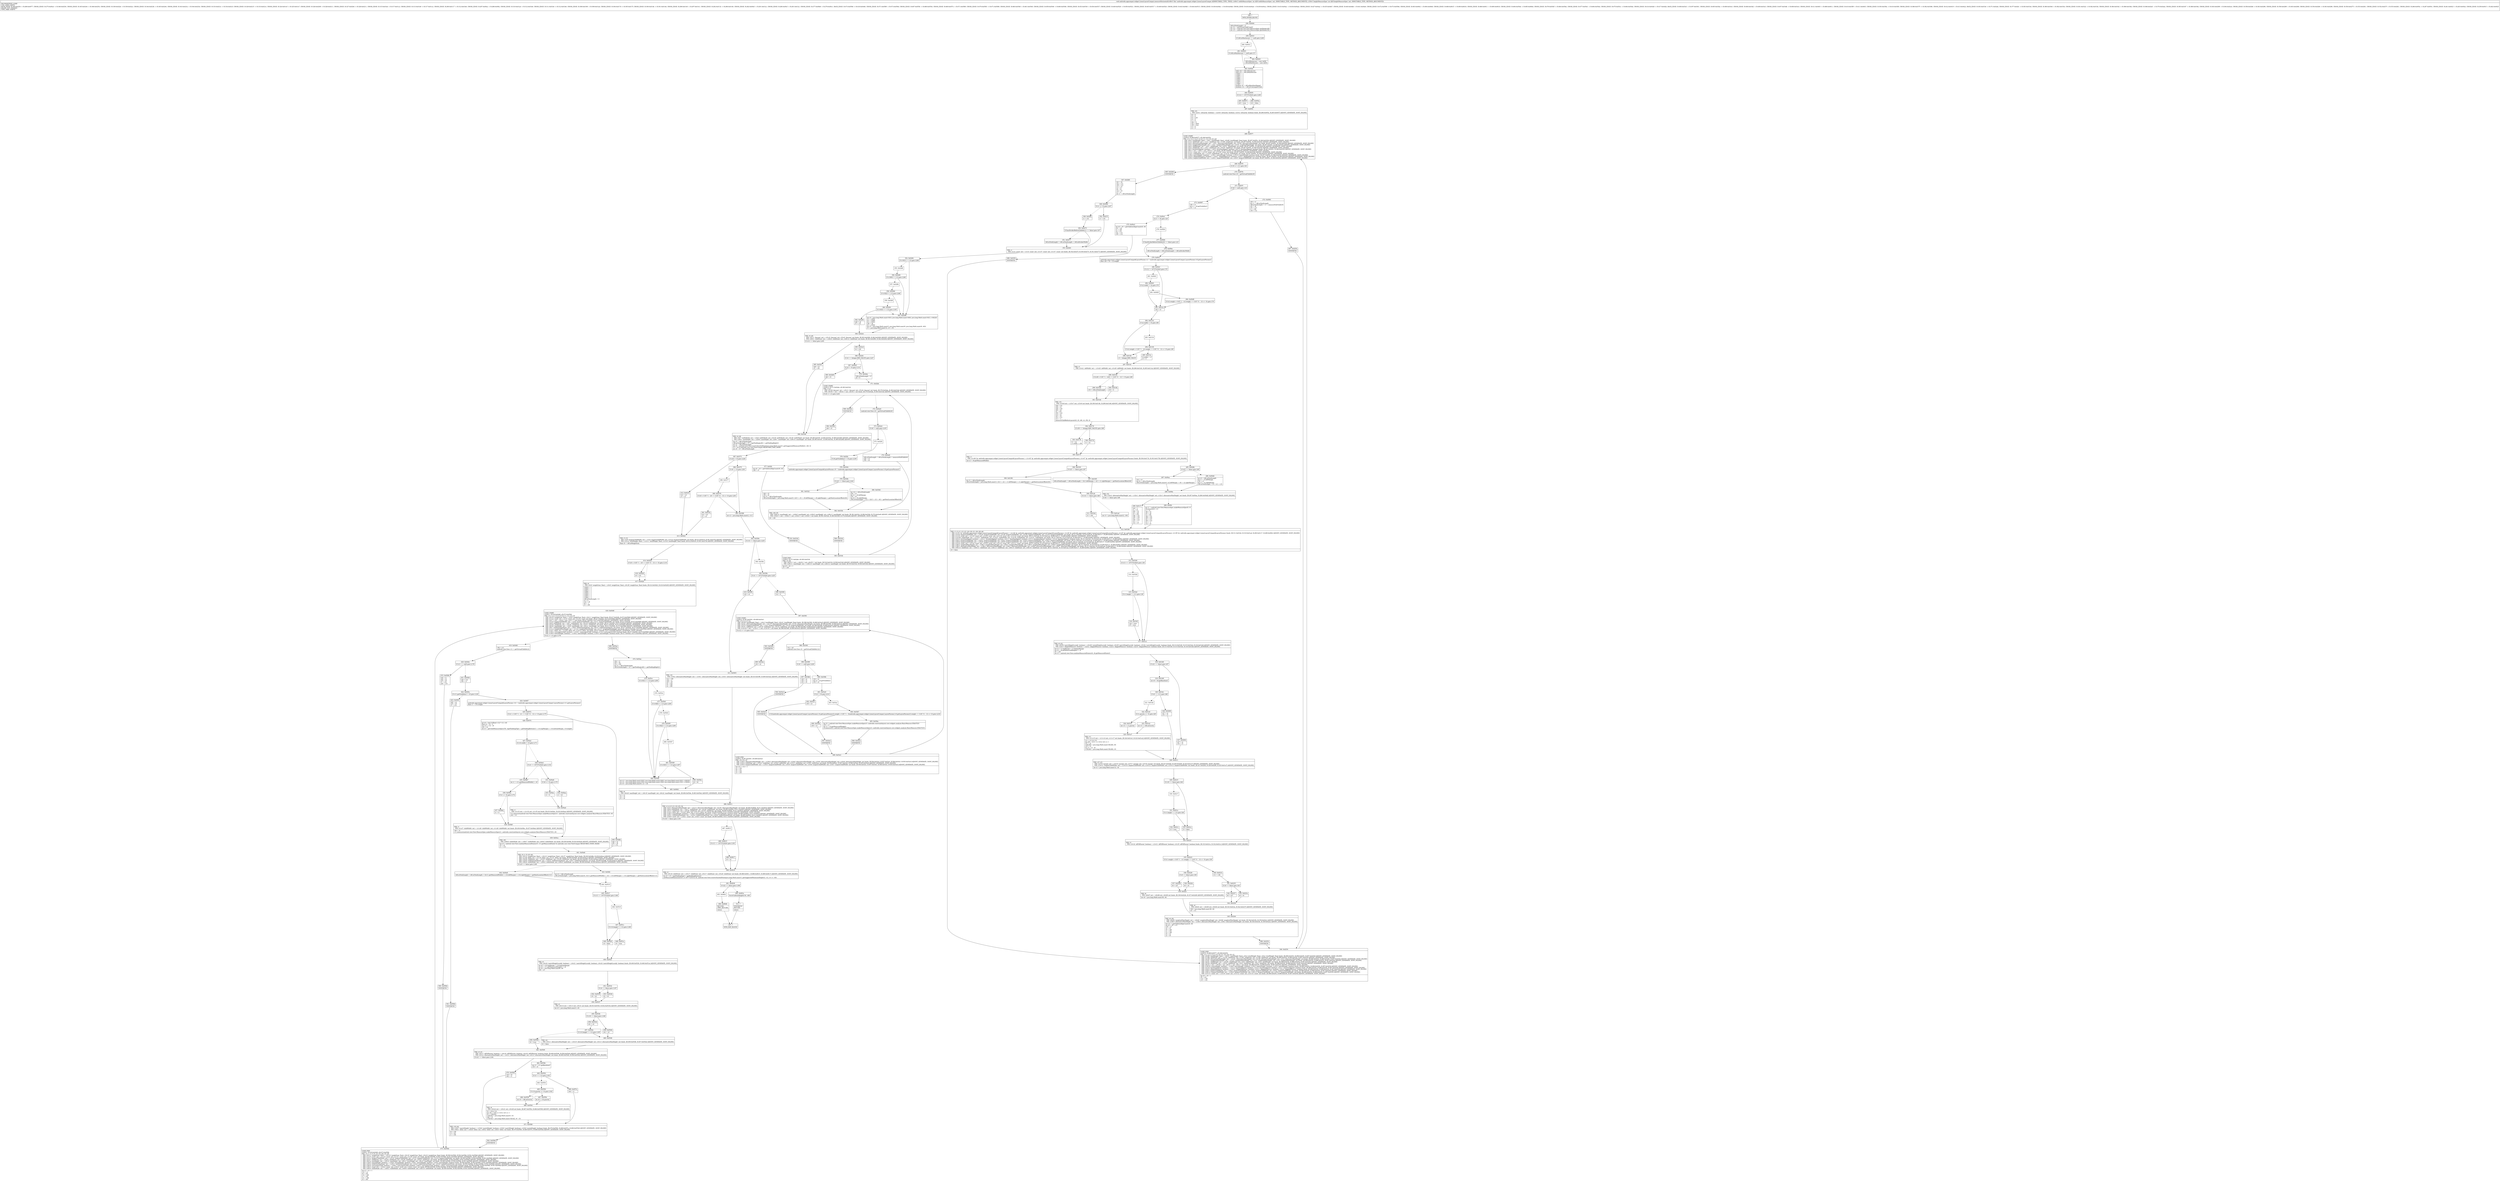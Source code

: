 digraph "CFG forandroidx.appcompat.widget.LinearLayoutCompat.measureHorizontal(II)V" {
Node_256 [shape=record,label="{256\:\ ?|MTH_ENTER_BLOCK\l}"];
Node_258 [shape=record,label="{258\:\ 0x0000|r48.mTotalLength = 0\lint r11 = getVirtualChildCount()\lint r12 = android.view.View.MeasureSpec.getMode(r49)\lint r13 = android.view.View.MeasureSpec.getMode(r50)\l}"];
Node_259 [shape=record,label="{259\:\ 0x001f|if (r48.mMaxAscent == null) goto L249\l}"];
Node_260 [shape=record,label="{260\:\ 0x0021}"];
Node_261 [shape=record,label="{261\:\ 0x0023|if (r48.mMaxDescent != null) goto L5\l}"];
Node_263 [shape=record,label="{263\:\ 0x002e|int[] r10 = r48.mMaxAscent\lint[] r15 = r48.mMaxDescent\lr10[3] = \-1\lr10[2] = \-1\lr10[1] = \-1\lr10[0] = \-1\lr15[3] = \-1\lr15[2] = \-1\lr15[1] = \-1\lr15[0] = \-1\lboolean r6 = r48.mBaselineAligned\lboolean r14 = r48.mUseLargestChild\l}"];
Node_264 [shape=record,label="{264\:\ 0x0055|if (r12 != 1073741824) goto L248\l}"];
Node_265 [shape=record,label="{265\:\ 0x0057|r23 = true\l}"];
Node_267 [shape=record,label="{267\:\ 0x005c|PHI: r23 \l  PHI: (r23v1 'isExactly' boolean) = (r23v0 'isExactly' boolean), (r23v2 'isExactly' boolean) binds: [B:266:0x005a, B:265:0x0057] A[DONT_GENERATE, DONT_INLINE]\l|r9 = 0\lr5 = 0\lr0 = 0.0f\lr4 = 0\lr1 = 0\lr24 = 0\lr22 = false\lr18 = true\lr3 = 0\lr2 = 0\l}"];
Node_268 [shape=record,label="{268\:\ 0x0077|LOOP_START\lLOOP:0: B:268:0x0077\-\>B:346:0x0254\lPHI: r0 r1 r2 r3 r4 r5 r6 r9 r11 r12 r18 r22 r24 \l  PHI: (r0v2 'totalWeight' float) = (r0v1 'totalWeight' float), (r0v60 'totalWeight' float) binds: [B:267:0x005c, B:346:0x0254] A[DONT_GENERATE, DONT_INLINE]\l  PHI: (r1v2 'childState' int) = (r1v1 'childState' int), (r1v66 'childState' int) binds: [B:267:0x005c, B:346:0x0254] A[DONT_GENERATE, DONT_INLINE]\l  PHI: (r2v2 'alternativeMaxHeight' int) = (r2v1 'alternativeMaxHeight' int), (r2v49 'alternativeMaxHeight' int) binds: [B:267:0x005c, B:346:0x0254] A[DONT_GENERATE, DONT_INLINE]\l  PHI: (r3v2 'weightedMaxHeight' int) = (r3v1 'weightedMaxHeight' int), (r3v41 'weightedMaxHeight' int) binds: [B:267:0x005c, B:346:0x0254] A[DONT_GENERATE, DONT_INLINE]\l  PHI: (r4v2 'childHeight' int) = (r4v1 'childHeight' int), (r4v51 'childHeight' int) binds: [B:267:0x005c, B:346:0x0254] A[DONT_GENERATE, DONT_INLINE]\l  PHI: (r5v2 'childState' int) = (r5v1 'childState' int), (r5v54 'childState' int) binds: [B:267:0x005c, B:346:0x0254] A[DONT_GENERATE, DONT_INLINE]\l  PHI: (r6v3 'baselineAligned' boolean) = (r6v2 'baselineAligned' boolean), (r6v72 'baselineAligned' boolean) binds: [B:267:0x005c, B:346:0x0254] A[DONT_GENERATE, DONT_INLINE]\l  PHI: (r9v3 'i' int) = (r9v2 'i' int), (r9v33 'i' int) binds: [B:267:0x005c, B:346:0x0254] A[DONT_GENERATE, DONT_INLINE]\l  PHI: (r11v1 'count' int) = (r11v0 'count' int), (r11v20 'count' int) binds: [B:267:0x005c, B:346:0x0254] A[DONT_GENERATE, DONT_INLINE]\l  PHI: (r12v1 'widthMode' int) = (r12v0 'widthMode' int), (r12v32 'widthMode' int) binds: [B:267:0x005c, B:346:0x0254] A[DONT_GENERATE, DONT_INLINE]\l  PHI: (r18v2 'matchHeight' boolean) = (r18v1 'matchHeight' boolean), (r18v10 'matchHeight' boolean) binds: [B:267:0x005c, B:346:0x0254] A[DONT_GENERATE, DONT_INLINE]\l  PHI: (r22v2 'skippedMeasure' boolean) = (r22v1 'skippedMeasure' boolean), (r22v5 'skippedMeasure' boolean) binds: [B:267:0x005c, B:346:0x0254] A[DONT_GENERATE, DONT_INLINE]\l  PHI: (r24v2 'largestChildWidth' int) = (r24v1 'largestChildWidth' int), (r24v5 'largestChildWidth' int) binds: [B:267:0x005c, B:346:0x0254] A[DONT_GENERATE, DONT_INLINE]\l}"];
Node_269 [shape=record,label="{269\:\ 0x0079|if (r9 \>= r11) goto L91\l}"];
Node_270 [shape=record,label="{270\:\ 0x007b|android.view.View r8 = getVirtualChildAt(r9)\l}"];
Node_271 [shape=record,label="{271\:\ 0x007f|if (r8 != null) goto L16\l}"];
Node_272 [shape=record,label="{272\:\ 0x0081|r30 = r1\lint r1 = r48.mTotalLength\lr48.mTotalLength = r1 + measureNullChild(r9)\lr21 = r6\lr31 = r11\lr1 = r30\lr30 = r12\l}"];
Node_497 [shape=record,label="{497\:\ 0x0254|SYNTHETIC\l}"];
Node_346 [shape=record,label="{346\:\ 0x0254|LOOP_END\lLOOP:0: B:268:0x0077\-\>B:346:0x0254\lPHI: r0 r1 r2 r3 r4 r5 r9 r18 r21 r22 r24 r30 r31 \l  PHI: (r0v60 'totalWeight' float) = (r0v51 'totalWeight' float), (r0v2 'totalWeight' float), (r0v2 'totalWeight' float) binds: [B:496:0x0254, B:498:0x0254, B:497:0x0254] A[DONT_GENERATE, DONT_INLINE]\l  PHI: (r1v66 'childState' int) = (r1v52 'childState' int), (r1v65 'childState' int), (r1v69 'childState' int) binds: [B:496:0x0254, B:498:0x0254, B:497:0x0254] A[DONT_GENERATE, DONT_INLINE]\l  PHI: (r2v49 'alternativeMaxHeight' int) = (r2v41 'alternativeMaxHeight' int), (r2v48 'alternativeMaxHeight' int), (r2v2 'alternativeMaxHeight' int) binds: [B:496:0x0254, B:498:0x0254, B:497:0x0254] A[DONT_GENERATE, DONT_INLINE]\l  PHI: (r3v41 'weightedMaxHeight' int) = (r3v33 'weightedMaxHeight' int), (r3v2 'weightedMaxHeight' int), (r3v2 'weightedMaxHeight' int) binds: [B:496:0x0254, B:498:0x0254, B:497:0x0254] A[DONT_GENERATE, DONT_INLINE]\l  PHI: (r4v51 'childHeight' int) = (r4v50 'childHeight' int), (r4v2 'childHeight' int), (r4v2 'childHeight' int) binds: [B:496:0x0254, B:498:0x0254, B:497:0x0254] A[DONT_GENERATE, DONT_INLINE]\l  PHI: (r5v54 'childState' int) = (r5v53 'childState' int), (r5v2 'childState' int), (r5v2 'childState' int) binds: [B:496:0x0254, B:498:0x0254, B:497:0x0254] A[DONT_GENERATE, DONT_INLINE]\l  PHI: (r9v32 'i' int) = (r9v30 'i' int), (r9v31 'i' int), (r9v3 'i' int) binds: [B:496:0x0254, B:498:0x0254, B:497:0x0254] A[DONT_GENERATE, DONT_INLINE]\l  PHI: (r18v10 'matchHeight' boolean) = (r18v9 'matchHeight' boolean), (r18v2 'matchHeight' boolean), (r18v2 'matchHeight' boolean) binds: [B:496:0x0254, B:498:0x0254, B:497:0x0254] A[DONT_GENERATE, DONT_INLINE]\l  PHI: (r21v6 'baselineAligned' boolean) = (r21v2 'baselineAligned' boolean), (r21v5 'baselineAligned' boolean), (r21v7 'baselineAligned' boolean) binds: [B:496:0x0254, B:498:0x0254, B:497:0x0254] A[DONT_GENERATE, DONT_INLINE]\l  PHI: (r22v5 'skippedMeasure' boolean) = (r22v3 'skippedMeasure' boolean), (r22v2 'skippedMeasure' boolean), (r22v2 'skippedMeasure' boolean) binds: [B:496:0x0254, B:498:0x0254, B:497:0x0254] A[DONT_GENERATE, DONT_INLINE]\l  PHI: (r24v5 'largestChildWidth' int) = (r24v3 'largestChildWidth' int), (r24v2 'largestChildWidth' int), (r24v2 'largestChildWidth' int) binds: [B:496:0x0254, B:498:0x0254, B:497:0x0254] A[DONT_GENERATE, DONT_INLINE]\l  PHI: (r30v13 'largestChildWidth' int) = (r30v9 'largestChildWidth' int), (r30v12 'largestChildWidth' int), (r30v15 'largestChildWidth' int) binds: [B:496:0x0254, B:498:0x0254, B:497:0x0254] A[DONT_GENERATE, DONT_INLINE]\l  PHI: (r31v13 'count' int) = (r31v9 'count' int), (r31v12 'count' int), (r31v14 'count' int) binds: [B:496:0x0254, B:498:0x0254, B:497:0x0254] A[DONT_GENERATE, DONT_INLINE]\l|int r9 = r9 + 1\lr6 = r21\lr12 = r30\lr11 = r31\l}"];
Node_273 [shape=record,label="{273\:\ 0x0097|r30 = r1\lint r1 = r8.getVisibility()\lr31 = r2\l}"];
Node_274 [shape=record,label="{274\:\ 0x00a1|if (r1 != 8) goto L20\l}"];
Node_275 [shape=record,label="{275\:\ 0x00a3|int r9 = r9 + getChildrenSkipCount(r8, r9)\lr21 = r6\lr1 = r30\lr2 = r31\lr31 = r11\lr30 = r12\l}"];
Node_498 [shape=record,label="{498\:\ 0x0254|SYNTHETIC\l}"];
Node_276 [shape=record,label="{276\:\ 0x00b4}"];
Node_277 [shape=record,label="{277\:\ 0x00b8|if (hasDividerBeforeChildAt(r9) == false) goto L23\l}"];
Node_278 [shape=record,label="{278\:\ 0x00ba|r48.mTotalLength = r48.mTotalLength + r48.mDividerWidth\l}"];
Node_279 [shape=record,label="{279\:\ 0x00c1|androidx.appcompat.widget.LinearLayoutCompat$LayoutParams r2 = (androidx.appcompat.widget.LinearLayoutCompat.LayoutParams) r8.getLayoutParams()\lfloat r29 = r0 + r2.weight\l}"];
Node_280 [shape=record,label="{280\:\ 0x00cf|if (r12 != 1073741824) goto L70\l}"];
Node_281 [shape=record,label="{281\:\ 0x00d1}"];
Node_282 [shape=record,label="{282\:\ 0x00d3|if (r2.width != 0) goto L70\l}"];
Node_283 [shape=record,label="{283\:\ 0x00d5}"];
Node_284 [shape=record,label="{284\:\ 0x00d9|if ((r2.weight \> 0.0f ? 1 : (r2.weight == 0.0f ? 0 : \-1)) \<= 0) goto L70\l}"];
Node_285 [shape=record,label="{285\:\ 0x00db|if (r23 == false) goto L69\l}"];
Node_286 [shape=record,label="{286\:\ 0x00dd|int r0 = r48.mTotalLength\lint r1 = r2.leftMargin\lr32 = r3\lint r3 = r2.rightMargin\lr48.mTotalLength = r0 + (r1 + r3)\l}"];
Node_288 [shape=record,label="{288\:\ 0x00fa|PHI: r32 \l  PHI: (r32v2 'alternativeMaxHeight' int) = (r32v1 'alternativeMaxHeight' int), (r32v3 'alternativeMaxHeight' int) binds: [B:287:0x00ea, B:286:0x00dd] A[DONT_GENERATE, DONT_INLINE]\l|if (r6 == false) goto L68\l}"];
Node_289 [shape=record,label="{289\:\ 0x00fc|int r1 = android.view.View.MeasureSpec.makeMeasureSpec(0, 0)\lr8.measure(r1, r1)\lr1 = r2\lr40 = r4\lr21 = r6\lr3 = r30\lr36 = r31\lr38 = r32\lr31 = r11\lr30 = r12\lr11 = \-1\lr12 = r5\l}"];
Node_312 [shape=record,label="{312\:\ 0x01b6|PHI: r1 r3 r11 r12 r21 r24 r30 r31 r36 r38 r40 \l  PHI: (r1v51 'lp' androidx.appcompat.widget.LinearLayoutCompat$LayoutParams) = (r1v46 'lp' androidx.appcompat.widget.LinearLayoutCompat$LayoutParams), (r1v46 'lp' androidx.appcompat.widget.LinearLayoutCompat$LayoutParams), (r1v57 'lp' androidx.appcompat.widget.LinearLayoutCompat$LayoutParams), (r1v59 'lp' androidx.appcompat.widget.LinearLayoutCompat$LayoutParams) binds: [B:311:0x01b4, B:310:0x01ad, B:290:0x0117, B:289:0x00fc] A[DONT_GENERATE, DONT_INLINE]\l  PHI: (r3v30 'largestChildWidth' int) = (r3v24 'largestChildWidth' int), (r3v26 'largestChildWidth' int), (r3v38 'largestChildWidth' int), (r3v39 'largestChildWidth' int) binds: [B:311:0x01b4, B:310:0x01ad, B:290:0x0117, B:289:0x00fc] A[DONT_GENERATE, DONT_INLINE]\l  PHI: (r11v9 'count' int) = (r11v8 'count' int), (r11v8 'count' int), (r11v18 'count' int), (r11v19 'count' int) binds: [B:311:0x01b4, B:310:0x01ad, B:290:0x0117, B:289:0x00fc] A[DONT_GENERATE, DONT_INLINE]\l  PHI: (r12v28 'widthMode' int) = (r12v27 'widthMode' int), (r12v27 'widthMode' int), (r12v30 'widthMode' int), (r12v31 'widthMode' int) binds: [B:311:0x01b4, B:310:0x01ad, B:290:0x0117, B:289:0x00fc] A[DONT_GENERATE, DONT_INLINE]\l  PHI: (r21v2 'baselineAligned' boolean) = (r21v1 'baselineAligned' boolean), (r21v1 'baselineAligned' boolean), (r21v3 'baselineAligned' boolean), (r21v4 'baselineAligned' boolean) binds: [B:311:0x01b4, B:310:0x01ad, B:290:0x0117, B:289:0x00fc] A[DONT_GENERATE, DONT_INLINE]\l  PHI: (r24v3 'largestChildWidth' int) = (r24v2 'largestChildWidth' int), (r24v2 'largestChildWidth' int), (r24v4 'largestChildWidth' int), (r24v2 'largestChildWidth' int) binds: [B:311:0x01b4, B:310:0x01ad, B:290:0x0117, B:289:0x00fc] A[DONT_GENERATE, DONT_INLINE]\l  PHI: (r30v9 'largestChildWidth' int) = (r30v8 'largestChildWidth' int), (r30v8 'largestChildWidth' int), (r30v10 'largestChildWidth' int), (r30v11 'largestChildWidth' int) binds: [B:311:0x01b4, B:310:0x01ad, B:290:0x0117, B:289:0x00fc] A[DONT_GENERATE, DONT_INLINE]\l  PHI: (r31v9 'count' int) = (r31v8 'count' int), (r31v8 'count' int), (r31v10 'count' int), (r31v11 'count' int) binds: [B:311:0x01b4, B:310:0x01ad, B:290:0x0117, B:289:0x00fc] A[DONT_GENERATE, DONT_INLINE]\l  PHI: (r36v4 'weightedMaxHeight' int) = (r36v3 'weightedMaxHeight' int), (r36v3 'weightedMaxHeight' int), (r36v5 'weightedMaxHeight' int), (r36v6 'weightedMaxHeight' int) binds: [B:311:0x01b4, B:310:0x01ad, B:290:0x0117, B:289:0x00fc] A[DONT_GENERATE, DONT_INLINE]\l  PHI: (r38v3 'alternativeMaxHeight' int) = (r38v2 'alternativeMaxHeight' int), (r38v2 'alternativeMaxHeight' int), (r38v6 'alternativeMaxHeight' int), (r38v7 'alternativeMaxHeight' int) binds: [B:311:0x01b4, B:310:0x01ad, B:290:0x0117, B:289:0x00fc] A[DONT_GENERATE, DONT_INLINE]\l  PHI: (r40v14 'childState' int) = (r40v13 'childState' int), (r40v13 'childState' int), (r40v15 'childState' int), (r40v16 'childState' int) binds: [B:311:0x01b4, B:310:0x01ad, B:290:0x0117, B:289:0x00fc] A[DONT_GENERATE, DONT_INLINE]\l|r0 = false\l}"];
Node_313 [shape=record,label="{313\:\ 0x01b9|if (r13 == 1073741824) goto L38\l}"];
Node_314 [shape=record,label="{314\:\ 0x01bb}"];
Node_315 [shape=record,label="{315\:\ 0x01bd|if (r1.height != r11) goto L38\l}"];
Node_316 [shape=record,label="{316\:\ 0x01bf|r22 = true\lr0 = true\l}"];
Node_317 [shape=record,label="{317\:\ 0x01c2|PHI: r0 r22 \l  PHI: (r0v50 'matchHeightLocally' boolean) = (r0v49 'matchHeightLocally' boolean), (r0v49 'matchHeightLocally' boolean), (r0v52 'matchHeightLocally' boolean) binds: [B:313:0x01b9, B:315:0x01bd, B:316:0x01bf] A[DONT_GENERATE, DONT_INLINE]\l  PHI: (r22v3 'skippedMeasure' boolean) = (r22v2 'skippedMeasure' boolean), (r22v2 'skippedMeasure' boolean), (r22v4 'skippedMeasure' boolean) binds: [B:313:0x01b9, B:315:0x01bd, B:316:0x01bf] A[DONT_GENERATE, DONT_INLINE]\l|int r2 = r1.topMargin + r1.bottomMargin\lint r4 = r8.getMeasuredHeight() + r2\lr6 = r40\lint r5 = android.view.View.combineMeasuredStates(r6, r8.getMeasuredState())\l}"];
Node_318 [shape=record,label="{318\:\ 0x01d6|if (r21 == false) goto L67\l}"];
Node_319 [shape=record,label="{319\:\ 0x01d8|int r6 = r8.getBaseline()\l}"];
Node_320 [shape=record,label="{320\:\ 0x01dc|if (r6 == r11) goto L66\l}"];
Node_321 [shape=record,label="{321\:\ 0x01de}"];
Node_322 [shape=record,label="{322\:\ 0x01e0|if (r1.gravity \>= 0) goto L65\l}"];
Node_323 [shape=record,label="{323\:\ 0x01e2|int r11 = r48.mGravity\l}"];
Node_325 [shape=record,label="{325\:\ 0x01e7|PHI: r11 \l  PHI: (r11v15 int) = (r11v14 int), (r11v17 int) binds: [B:324:0x01e5, B:323:0x01e2] A[DONT_GENERATE, DONT_INLINE]\l|r11 = r11 & 112\lint r26 = ((r11 \>\> 4) & (\-2)) \>\> 1\lr27 = r2\lr10[r26] = java.lang.Math.max(r10[r26], r6)\lr33 = r3\lint r3 = r4 \- r6\lr15[r26] = java.lang.Math.max(r15[r26], r3)\l}"];
Node_328 [shape=record,label="{328\:\ 0x0211|PHI: r27 r33 \l  PHI: (r27v6 'margin' int) = (r27v5 'margin' int), (r27v7 'margin' int), (r27v9 'margin' int) binds: [B:327:0x020d, B:326:0x0208, B:325:0x01e7] A[DONT_GENERATE, DONT_INLINE]\l  PHI: (r33v11 'largestChildWidth' int) = (r33v10 'largestChildWidth' int), (r33v12 'largestChildWidth' int), (r33v13 'largestChildWidth' int) binds: [B:327:0x020d, B:326:0x0208, B:325:0x01e7] A[DONT_GENERATE, DONT_INLINE]\l|int r2 = java.lang.Math.max(r12, r4)\l}"];
Node_329 [shape=record,label="{329\:\ 0x0215|if (r18 == false) goto L64\l}"];
Node_330 [shape=record,label="{330\:\ 0x0217}"];
Node_331 [shape=record,label="{331\:\ 0x021a|if (r1.height != (\-1)) goto L64\l}"];
Node_332 [shape=record,label="{332\:\ 0x021c|r3 = true\l}"];
Node_334 [shape=record,label="{334\:\ 0x021f|PHI: r3 \l  PHI: (r3v32 'allFillParent' boolean) = (r3v31 'allFillParent' boolean), (r3v35 'allFillParent' boolean) binds: [B:333:0x021e, B:332:0x021c] A[DONT_GENERATE, DONT_INLINE]\l}"];
Node_335 [shape=record,label="{335\:\ 0x0223|if ((r1.weight \> 0.0f ? 1 : (r1.weight == 0.0f ? 0 : \-1)) \<= 0) goto L59\l}"];
Node_336 [shape=record,label="{336\:\ 0x0226|if (r0 == false) goto L58\l}"];
Node_337 [shape=record,label="{337\:\ 0x0228|r6 = r27\l}"];
Node_339 [shape=record,label="{339\:\ 0x022c|PHI: r6 \l  PHI: (r6v67 int) = (r6v66 int), (r6v69 int) binds: [B:338:0x022b, B:337:0x0228] A[DONT_GENERATE, DONT_INLINE]\l|int r6 = java.lang.Math.max(r36, r6)\l}"];
Node_345 [shape=record,label="{345\:\ 0x0244|PHI: r6 r38 \l  PHI: (r6v65 'weightedMaxHeight' int) = (r6v63 'weightedMaxHeight' int), (r6v68 'weightedMaxHeight' int) binds: [B:344:0x023b, B:339:0x022c] A[DONT_GENERATE, DONT_INLINE]\l  PHI: (r38v5 'alternativeMaxHeight' int) = (r38v4 'alternativeMaxHeight' int), (r38v3 'alternativeMaxHeight' int) binds: [B:344:0x023b, B:339:0x022c] A[DONT_GENERATE, DONT_INLINE]\l|int r11 = getChildrenSkipCount(r8, r9)\lint r9 = r9 + r11\lr18 = r3\lr4 = r5\lr0 = r29\lr1 = r33\lr3 = r38\lr5 = r2\lr2 = r6\l}"];
Node_496 [shape=record,label="{496\:\ 0x0254|SYNTHETIC\l}"];
Node_338 [shape=record,label="{338\:\ 0x022b|r6 = r4\l}"];
Node_340 [shape=record,label="{340\:\ 0x0233|r11 = r36\l}"];
Node_341 [shape=record,label="{341\:\ 0x0235|if (r0 == false) goto L63\l}"];
Node_342 [shape=record,label="{342\:\ 0x0237|r6 = r27\l}"];
Node_344 [shape=record,label="{344\:\ 0x023b|PHI: r6 \l  PHI: (r6v61 int) = (r6v60 int), (r6v64 int) binds: [B:343:0x023a, B:342:0x0237] A[DONT_GENERATE, DONT_INLINE]\l|r38 = java.lang.Math.max(r38, r6)\lr6 = r11\l}"];
Node_343 [shape=record,label="{343\:\ 0x023a|r6 = r4\l}"];
Node_333 [shape=record,label="{333\:\ 0x021e|r3 = false\l}"];
Node_324 [shape=record,label="{324\:\ 0x01e5|int r11 = r1.gravity\l}"];
Node_326 [shape=record,label="{326\:\ 0x0208|r27 = r2\lr33 = r3\l}"];
Node_327 [shape=record,label="{327\:\ 0x020d|r27 = r2\lr33 = r3\l}"];
Node_290 [shape=record,label="{290\:\ 0x0117|r24 = 1\lr1 = r2\lr40 = r4\lr21 = r6\lr3 = r30\lr36 = r31\lr38 = r32\lr31 = r11\lr30 = r12\lr11 = \-1\lr12 = r5\l}"];
Node_287 [shape=record,label="{287\:\ 0x00ea|r32 = r3\lint r0 = r48.mTotalLength\lr48.mTotalLength = java.lang.Math.max(r0, (r2.leftMargin + r0) + r2.rightMargin)\l}"];
Node_291 [shape=record,label="{291\:\ 0x012c|r32 = r3\l}"];
Node_292 [shape=record,label="{292\:\ 0x0132|if (r2.width != 0) goto L90\l}"];
Node_293 [shape=record,label="{293\:\ 0x0134}"];
Node_294 [shape=record,label="{294\:\ 0x0138|if ((r2.weight \> 0.0f ? 1 : (r2.weight == 0.0f ? 0 : \-1)) \<= 0) goto L90\l}"];
Node_295 [shape=record,label="{295\:\ 0x013a|r2.width = \-2\lr3 = 0\l}"];
Node_297 [shape=record,label="{297\:\ 0x0141|PHI: r3 \l  PHI: (r3v21 'oldWidth' int) = (r3v20 'oldWidth' int), (r3v29 'oldWidth' int) binds: [B:296:0x0140, B:295:0x013a] A[DONT_GENERATE, DONT_INLINE]\l}"];
Node_298 [shape=record,label="{298\:\ 0x0144|if ((r29 \> 0.0f ? 1 : (r29 == 0.0f ? 0 : \-1)) != 0) goto L89\l}"];
Node_299 [shape=record,label="{299\:\ 0x0146|r33 = r48.mTotalLength\l}"];
Node_301 [shape=record,label="{301\:\ 0x014d|PHI: r33 \l  PHI: (r33v8 int) = (r33v7 int), (r33v9 int) binds: [B:300:0x014b, B:299:0x0146] A[DONT_GENERATE, DONT_INLINE]\l|r36 = r31\lr39 = r3\lr38 = r32\lr40 = r4\lr4 = r33\lr30 = r12\lr12 = r5\lr21 = r6\lr31 = r11\lr11 = \-1\lmeasureChildBeforeLayout(r8, r9, r49, r4, r50, 0)\l}"];
Node_302 [shape=record,label="{302\:\ 0x0176|if (r39 == Integer.MIN_VALUE) goto L88\l}"];
Node_303 [shape=record,label="{303\:\ 0x0178|r1 = r2\lr1.width = r39\l}"];
Node_305 [shape=record,label="{305\:\ 0x017f|PHI: r1 \l  PHI: (r1v46 'lp' androidx.appcompat.widget.LinearLayoutCompat$LayoutParams) = (r1v45 'lp' androidx.appcompat.widget.LinearLayoutCompat$LayoutParams), (r1v47 'lp' androidx.appcompat.widget.LinearLayoutCompat$LayoutParams) binds: [B:304:0x017d, B:303:0x0178] A[DONT_GENERATE, DONT_INLINE]\l|int r2 = r8.getMeasuredWidth()\l}"];
Node_306 [shape=record,label="{306\:\ 0x0183|if (r23 == false) goto L87\l}"];
Node_307 [shape=record,label="{307\:\ 0x0185|r48.mTotalLength = r48.mTotalLength + (((r1.leftMargin + r2) + r1.rightMargin) + getNextLocationOffset(r8))\l}"];
Node_309 [shape=record,label="{309\:\ 0x01ab|if (r14 == false) goto L86\l}"];
Node_310 [shape=record,label="{310\:\ 0x01ad|int r3 = java.lang.Math.max(r2, r30)\l}"];
Node_311 [shape=record,label="{311\:\ 0x01b4|r3 = r30\l}"];
Node_308 [shape=record,label="{308\:\ 0x0196|int r3 = r48.mTotalLength\lr48.mTotalLength = java.lang.Math.max(r3, (((r3 + r2) + r1.leftMargin) + r1.rightMargin) + getNextLocationOffset(r8))\l}"];
Node_304 [shape=record,label="{304\:\ 0x017d|r1 = r2\l}"];
Node_300 [shape=record,label="{300\:\ 0x014b|r33 = 0\l}"];
Node_296 [shape=record,label="{296\:\ 0x0140|r3 = Integer.MIN_VALUE\l}"];
Node_495 [shape=record,label="{495\:\ 0x0260|SYNTHETIC\l}"];
Node_347 [shape=record,label="{347\:\ 0x0260|r21 = r6\lr31 = r11\lr30 = r12\lr11 = r2\lr2 = r3\lr6 = r4\lr12 = r5\lr3 = r1\lint r1 = r48.mTotalLength\l}"];
Node_348 [shape=record,label="{348\:\ 0x026d|if (r1 \<= 0) goto L247\l}"];
Node_349 [shape=record,label="{349\:\ 0x026f|r1 = r31\l}"];
Node_350 [shape=record,label="{350\:\ 0x0275|if (hasDividerBeforeChildAt(r1) == false) goto L97\l}"];
Node_351 [shape=record,label="{351\:\ 0x0277|r48.mTotalLength = r48.mTotalLength + r48.mDividerWidth\l}"];
Node_353 [shape=record,label="{353\:\ 0x0281|PHI: r1 \l  PHI: (r1v5 'count' int) = (r1v4 'count' int), (r1v37 'count' int), (r1v37 'count' int) binds: [B:352:0x027f, B:350:0x0275, B:351:0x0277] A[DONT_GENERATE, DONT_INLINE]\l}"];
Node_354 [shape=record,label="{354\:\ 0x0284|if (r10[1] != (\-1)) goto L246\l}"];
Node_355 [shape=record,label="{355\:\ 0x0286}"];
Node_356 [shape=record,label="{356\:\ 0x0289|if (r10[0] != (\-1)) goto L246\l}"];
Node_357 [shape=record,label="{357\:\ 0x028b}"];
Node_358 [shape=record,label="{358\:\ 0x028d|if (r10[2] != (\-1)) goto L246\l}"];
Node_359 [shape=record,label="{359\:\ 0x028f}"];
Node_360 [shape=record,label="{360\:\ 0x0291|if (r10[3] == (\-1)) goto L105\l}"];
Node_362 [shape=record,label="{362\:\ 0x0294|r40 = r6\lr5 = r12\l}"];
Node_364 [shape=record,label="{364\:\ 0x02cb|PHI: r5 r40 \l  PHI: (r5v11 'descent' int) = (r5v10 'descent' int), (r5v43 'descent' int) binds: [B:363:0x0298, B:362:0x0294] A[DONT_GENERATE, DONT_INLINE]\l  PHI: (r40v1 'childState' int) = (r40v0 'childState' int), (r40v12 'childState' int) binds: [B:363:0x0298, B:362:0x0294] A[DONT_GENERATE, DONT_INLINE]\l|if (r14 == false) goto L245\l}"];
Node_365 [shape=record,label="{365\:\ 0x02cd|r4 = r30\l}"];
Node_366 [shape=record,label="{366\:\ 0x02d1|if (r4 == Integer.MIN_VALUE) goto L227\l}"];
Node_367 [shape=record,label="{367\:\ 0x02d3|if (r4 != 0) goto L110\l}"];
Node_369 [shape=record,label="{369\:\ 0x02d6|r26 = r5\l}"];
Node_386 [shape=record,label="{386\:\ 0x034b|PHI: r4 r26 \l  PHI: (r4v7 'widthMode' int) = (r4v6 'widthMode' int), (r4v30 'widthMode' int), (r4v30 'widthMode' int) binds: [B:385:0x0347, B:384:0x0342, B:369:0x02d6] A[DONT_GENERATE, DONT_INLINE]\l  PHI: (r26v1 'maxHeight' int) = (r26v0 'maxHeight' int), (r26v7 'maxHeight' int), (r26v14 'maxHeight' int) binds: [B:385:0x0347, B:384:0x0342, B:369:0x02d6] A[DONT_GENERATE, DONT_INLINE]\l|int r5 = r48.mTotalLength\lr48.mTotalLength = r5 + (getPaddingLeft() + getPaddingRight())\lint r5 = r48.mTotalLength\lint r9 = android.view.View.resolveSizeAndState(java.lang.Math.max(r5, getSuggestedMinimumWidth()), r49, 0)\lr5 = r9 & androidx.core.view.ViewCompat.MEASURED_SIZE_MASK\lint r8 = r5 \- r48.mTotalLength\l}"];
Node_387 [shape=record,label="{387\:\ 0x0373|if (r24 != 0) goto L226\l}"];
Node_388 [shape=record,label="{388\:\ 0x0375|if (r8 == 0) goto L201\l}"];
Node_389 [shape=record,label="{389\:\ 0x0377}"];
Node_390 [shape=record,label="{390\:\ 0x0379|if ((r0 \> 0.0f ? 1 : (r0 == 0.0f ? 0 : \-1)) \<= 0) goto L201\l}"];
Node_391 [shape=record,label="{391\:\ 0x037b|r31 = r0\lr3 = r2\l}"];
Node_413 [shape=record,label="{413\:\ 0x0422|PHI: r3 r31 \l  PHI: (r3v9 'largestChildWidth' int) = (r3v4 'largestChildWidth' int), (r3v19 'largestChildWidth' int) binds: [B:412:0x0419, B:391:0x037b] A[DONT_GENERATE, DONT_INLINE]\l  PHI: (r31v2 'totalWeight' float) = (r31v1 'totalWeight' float), (r31v6 'totalWeight' float) binds: [B:412:0x0419, B:391:0x037b] A[DONT_GENERATE, DONT_INLINE]\l|float r0 = r48.mWeightSum\l}"];
Node_414 [shape=record,label="{414\:\ 0x0426|if ((r0 \> 0.0f ? 1 : (r0 == 0.0f ? 0 : \-1)) \<= 0) goto L119\l}"];
Node_416 [shape=record,label="{416\:\ 0x0429|r0 = r31\l}"];
Node_417 [shape=record,label="{417\:\ 0x042b|PHI: r0 \l  PHI: (r0v9 'weightSum' float) = (r0v8 'weightSum' float), (r0v38 'weightSum' float) binds: [B:414:0x0426, B:416:0x0429] A[DONT_GENERATE, DONT_INLINE]\l|r10[3] = \-1\lr10[2] = \-1\lr10[1] = \-1\lr10[0] = \-1\lr15[3] = \-1\lr15[2] = \-1\lr15[1] = \-1\lr15[0] = \-1\lr48.mTotalLength = 0\lr2 = 0\lr12 = r8\lr8 = \-1\lr5 = r40\l}"];
Node_418 [shape=record,label="{418\:\ 0x0446|LOOP_START\lLOOP:1: B:418:0x0446\-\>B:473:0x059d\lPHI: r0 r1 r2 r3 r4 r5 r8 r9 r11 r12 r14 r18 \l  PHI: (r0v10 'weightSum' float) = (r0v9 'weightSum' float), (r0v11 'weightSum' float) binds: [B:417:0x042b, B:473:0x059d] A[DONT_GENERATE, DONT_INLINE]\l  PHI: (r1v12 'count' int) = (r1v5 'count' int), (r1v16 'count' int) binds: [B:417:0x042b, B:473:0x059d] A[DONT_GENERATE, DONT_INLINE]\l  PHI: (r2v7 'i' int) = (r2v6 'i' int), (r2v17 'i' int) binds: [B:417:0x042b, B:473:0x059d] A[DONT_GENERATE, DONT_INLINE]\l  PHI: (r3v10 'largestChildWidth' int) = (r3v9 'largestChildWidth' int), (r3v11 'largestChildWidth' int) binds: [B:417:0x042b, B:473:0x059d] A[DONT_GENERATE, DONT_INLINE]\l  PHI: (r4v9 'widthMode' int) = (r4v7 'widthMode' int), (r4v18 'widthMode' int) binds: [B:417:0x042b, B:473:0x059d] A[DONT_GENERATE, DONT_INLINE]\l  PHI: (r5v25 'childState' int) = (r5v24 'childState' int), (r5v27 'childState' int) binds: [B:417:0x042b, B:473:0x059d] A[DONT_GENERATE, DONT_INLINE]\l  PHI: (r8v10 'maxHeight' int) = (r8v9 'maxHeight' int), (r8v12 'maxHeight' int) binds: [B:417:0x042b, B:473:0x059d] A[DONT_GENERATE, DONT_INLINE]\l  PHI: (r9v7 'widthSizeAndState' int) = (r9v6 'widthSizeAndState' int), (r9v12 'widthSizeAndState' int) binds: [B:417:0x042b, B:473:0x059d] A[DONT_GENERATE, DONT_INLINE]\l  PHI: (r11v3 'weightedMaxHeight' int) = (r11v2 'weightedMaxHeight' int), (r11v7 'weightedMaxHeight' int) binds: [B:417:0x042b, B:473:0x059d] A[DONT_GENERATE, DONT_INLINE]\l  PHI: (r12v7 'delta' int) = (r12v6 'delta' int), (r12v10 'delta' int) binds: [B:417:0x042b, B:473:0x059d] A[DONT_GENERATE, DONT_INLINE]\l  PHI: (r14v2 'useLargestChild' boolean) = (r14v1 'useLargestChild' boolean), (r14v3 'useLargestChild' boolean) binds: [B:417:0x042b, B:473:0x059d] A[DONT_GENERATE, DONT_INLINE]\l  PHI: (r18v4 'matchHeight' boolean) = (r18v2 'matchHeight' boolean), (r18v5 'matchHeight' boolean) binds: [B:417:0x042b, B:473:0x059d] A[DONT_GENERATE, DONT_INLINE]\l|if (r2 \>= r1) goto L178\l}"];
Node_419 [shape=record,label="{419\:\ 0x0448|r36 = r11\landroid.view.View r11 = getVirtualChildAt(r2)\l}"];
Node_420 [shape=record,label="{420\:\ 0x044e|if (r11 == null) goto L176\l}"];
Node_421 [shape=record,label="{421\:\ 0x0450|r26 = r14\lr34 = r1\l}"];
Node_422 [shape=record,label="{422\:\ 0x045a|if (r11.getVisibility() != 8) goto L129\l}"];
Node_423 [shape=record,label="{423\:\ 0x045c|r40 = r4\lr25 = r9\lr1 = r12\l}"];
Node_501 [shape=record,label="{501\:\ 0x059d|SYNTHETIC\l}"];
Node_473 [shape=record,label="{473\:\ 0x059d|LOOP_END\lLOOP:1: B:418:0x0446\-\>B:473:0x059d\lPHI: r0 r1 r3 r5 r8 r18 r25 r26 r34 r40 \l  PHI: (r0v11 'weightSum' float) = (r0v10 'weightSum' float), (r0v18 'weightSum' float), (r0v10 'weightSum' float) binds: [B:500:0x059d, B:502:0x059d, B:501:0x059d] A[DONT_GENERATE, DONT_INLINE]\l  PHI: (r1v15 'count' int) = (r1v14 'count' int), (r1v21 'count' int), (r1v36 'count' int) binds: [B:500:0x059d, B:502:0x059d, B:501:0x059d] A[DONT_GENERATE, DONT_INLINE]\l  PHI: (r3v11 'largestChildWidth' int) = (r3v10 'largestChildWidth' int), (r3v12 'largestChildWidth' int), (r3v10 'largestChildWidth' int) binds: [B:500:0x059d, B:502:0x059d, B:501:0x059d] A[DONT_GENERATE, DONT_INLINE]\l  PHI: (r5v27 'childState' int) = (r5v25 'childState' int), (r5v28 'childState' int), (r5v25 'childState' int) binds: [B:500:0x059d, B:502:0x059d, B:501:0x059d] A[DONT_GENERATE, DONT_INLINE]\l  PHI: (r8v12 'maxHeight' int) = (r8v10 'maxHeight' int), (r8v13 'maxHeight' int), (r8v10 'maxHeight' int) binds: [B:500:0x059d, B:502:0x059d, B:501:0x059d] A[DONT_GENERATE, DONT_INLINE]\l  PHI: (r18v5 'matchHeight' boolean) = (r18v4 'matchHeight' boolean), (r18v7 'matchHeight' boolean), (r18v4 'matchHeight' boolean) binds: [B:500:0x059d, B:502:0x059d, B:501:0x059d] A[DONT_GENERATE, DONT_INLINE]\l  PHI: (r25v4 'widthSizeAndState' int) = (r25v3 'widthSizeAndState' int), (r25v6 'widthSizeAndState' int), (r25v8 'widthSizeAndState' int) binds: [B:500:0x059d, B:502:0x059d, B:501:0x059d] A[DONT_GENERATE, DONT_INLINE]\l  PHI: (r26v4 'useLargestChild' boolean) = (r26v3 'useLargestChild' boolean), (r26v5 'useLargestChild' boolean), (r26v5 'useLargestChild' boolean) binds: [B:500:0x059d, B:502:0x059d, B:501:0x059d] A[DONT_GENERATE, DONT_INLINE]\l  PHI: (r34v3 'count' int) = (r34v2 'count' int), (r34v4 'count' int), (r34v4 'count' int) binds: [B:500:0x059d, B:502:0x059d, B:501:0x059d] A[DONT_GENERATE, DONT_INLINE]\l  PHI: (r40v4 'widthMode' int) = (r40v3 'widthMode' int), (r40v6 'widthMode' int), (r40v10 'widthMode' int) binds: [B:500:0x059d, B:502:0x059d, B:501:0x059d] A[DONT_GENERATE, DONT_INLINE]\l|int r2 = r2 + 1\lr12 = r1\lr9 = r25\lr14 = r26\lr1 = r34\lr11 = r36\lr4 = r40\l}"];
Node_424 [shape=record,label="{424\:\ 0x0467|androidx.appcompat.widget.LinearLayoutCompat$LayoutParams r14 = (androidx.appcompat.widget.LinearLayoutCompat.LayoutParams) r11.getLayoutParams()\lfloat r1 = r14.weight\l}"];
Node_425 [shape=record,label="{425\:\ 0x0472|if ((r1 \> 0.0f ? 1 : (r1 == 0.0f ? 0 : \-1)) \<= 0) goto L175\l}"];
Node_426 [shape=record,label="{426\:\ 0x0474|int r6 = (int) ((((float) r12) * r1) \/ r0)\lfloat r0 = r0 \- r1\lint r12 = r12 \- r6\lr25 = r9\lint r0 = getChildMeasureSpec(r50, ((getPaddingTop() + getPaddingBottom()) + r14.topMargin) + r14.bottomMargin, r14.height)\l}"];
Node_427 [shape=record,label="{427\:\ 0x04a2|if (r14.width != 0) goto L171\l}"];
Node_428 [shape=record,label="{428\:\ 0x04a4|if (r4 == 1073741824) goto L134\l}"];
Node_431 [shape=record,label="{431\:\ 0x04a8|if (r6 \<= 0) goto L170\l}"];
Node_432 [shape=record,label="{432\:\ 0x04aa|r1 = r6\l}"];
Node_434 [shape=record,label="{434\:\ 0x04ad|PHI: r1 \l  PHI: (r1v33 int) = (r1v32 int), (r1v35 int) binds: [B:433:0x04ac, B:432:0x04aa] A[DONT_GENERATE, DONT_INLINE]\l|r11.measure(android.view.View.MeasureSpec.makeMeasureSpec(r1, androidx.constraintlayout.core.widgets.analyzer.BasicMeasure.EXACTLY), r0)\lr40 = r4\l}"];
Node_439 [shape=record,label="{439\:\ 0x04ca|PHI: r40 \l  PHI: (r40v8 'widthMode' int) = (r40v7 'widthMode' int), (r40v9 'widthMode' int) binds: [B:438:0x04bf, B:434:0x04ad] A[DONT_GENERATE, DONT_INLINE]\l|int r5 = android.view.View.combineMeasuredStates(r5, r11.getMeasuredState() & androidx.core.view.ViewCompat.MEASURED_STATE_MASK)\lr0 = r0\lr1 = r12\l}"];
Node_441 [shape=record,label="{441\:\ 0x04e6|PHI: r0 r1 r5 r25 r40 \l  PHI: (r0v12 'weightSum' float) = (r0v10 'weightSum' float), (r0v37 'weightSum' float) binds: [B:440:0x04db, B:439:0x04ca] A[DONT_GENERATE, DONT_INLINE]\l  PHI: (r1v20 'delta' int) = (r1v19 'delta' int), (r1v31 'delta' int) binds: [B:440:0x04db, B:439:0x04ca] A[DONT_GENERATE, DONT_INLINE]\l  PHI: (r5v28 'childState' int) = (r5v25 'childState' int), (r5v29 'childState' int) binds: [B:440:0x04db, B:439:0x04ca] A[DONT_GENERATE, DONT_INLINE]\l  PHI: (r25v6 'widthSizeAndState' int) = (r25v5 'widthSizeAndState' int), (r25v7 'widthSizeAndState' int) binds: [B:440:0x04db, B:439:0x04ca] A[DONT_GENERATE, DONT_INLINE]\l  PHI: (r40v6 'widthMode' int) = (r40v5 'widthMode' int), (r40v8 'widthMode' int) binds: [B:440:0x04db, B:439:0x04ca] A[DONT_GENERATE, DONT_INLINE]\l|if (r23 == false) goto L169\l}"];
Node_442 [shape=record,label="{442\:\ 0x04e8|r48.mTotalLength = r48.mTotalLength + (((r11.getMeasuredWidth() + r14.leftMargin) + r14.rightMargin) + getNextLocationOffset(r11))\l}"];
Node_444 [shape=record,label="{444\:\ 0x0515}"];
Node_445 [shape=record,label="{445\:\ 0x0517|if (r13 == 1073741824) goto L168\l}"];
Node_446 [shape=record,label="{446\:\ 0x0519}"];
Node_447 [shape=record,label="{447\:\ 0x051c|if (r14.height != (\-1)) goto L168\l}"];
Node_448 [shape=record,label="{448\:\ 0x051e|r4 = true\l}"];
Node_450 [shape=record,label="{450\:\ 0x0521|PHI: r4 \l  PHI: (r4v22 'matchHeightLocally' boolean) = (r4v21 'matchHeightLocally' boolean), (r4v24 'matchHeightLocally' boolean) binds: [B:449:0x0520, B:448:0x051e] A[DONT_GENERATE, DONT_INLINE]\l|int r6 = r14.topMargin + r14.bottomMargin\lint r9 = r11.getMeasuredHeight() + r6\lint r8 = java.lang.Math.max(r8, r9)\lr39 = r0\l}"];
Node_451 [shape=record,label="{451\:\ 0x0532|if (r4 == false) goto L167\l}"];
Node_452 [shape=record,label="{452\:\ 0x0534|r0 = r6\l}"];
Node_454 [shape=record,label="{454\:\ 0x0537|PHI: r0 \l  PHI: (r0v14 int) = (r0v13 int), (r0v31 int) binds: [B:453:0x0536, B:452:0x0534] A[DONT_GENERATE, DONT_INLINE]\l|int r0 = java.lang.Math.max(r3, r0)\l}"];
Node_455 [shape=record,label="{455\:\ 0x053b|if (r18 == false) goto L166\l}"];
Node_456 [shape=record,label="{456\:\ 0x053d|r41 = r0\l}"];
Node_457 [shape=record,label="{457\:\ 0x0542|if (r14.height != (\-1)) goto L165\l}"];
Node_458 [shape=record,label="{458\:\ 0x0544|r0 = true\l}"];
Node_461 [shape=record,label="{461\:\ 0x0549|PHI: r0 r41 \l  PHI: (r0v17 'allFillParent' boolean) = (r0v16 'allFillParent' boolean), (r0v30 'allFillParent' boolean) binds: [B:460:0x0548, B:458:0x0544] A[DONT_GENERATE, DONT_INLINE]\l  PHI: (r41v2 'alternativeMaxHeight' int) = (r41v1 'alternativeMaxHeight' int), (r41v3 'alternativeMaxHeight' int) binds: [B:460:0x0548, B:458:0x0544] A[DONT_GENERATE, DONT_INLINE]\l|if (r21 == false) goto L164\l}"];
Node_462 [shape=record,label="{462\:\ 0x054b|int r3 = r11.getBaseline()\lr18 = r0\l}"];
Node_463 [shape=record,label="{463\:\ 0x0552|if (r3 == (\-1)) goto L163\l}"];
Node_464 [shape=record,label="{464\:\ 0x0554}"];
Node_465 [shape=record,label="{465\:\ 0x0556|if (r14.gravity \>= 0) goto L162\l}"];
Node_466 [shape=record,label="{466\:\ 0x0558|int r0 = r48.mGravity\l}"];
Node_468 [shape=record,label="{468\:\ 0x055d|PHI: r0 \l  PHI: (r0v22 int) = (r0v21 int), (r0v28 int) binds: [B:467:0x055b, B:466:0x0558] A[DONT_GENERATE, DONT_INLINE]\l|r0 = r0 & 112\lint r42 = ((r0 \>\> 4) & (\-2)) \>\> 1\lr0 = r10[r42]\lr10[r42] = java.lang.Math.max(r0, r3)\lr44 = r1\lr15[r42] = java.lang.Math.max(r15[r42], r9 \- r3)\l}"];
Node_471 [shape=record,label="{471\:\ 0x0589|PHI: r18 r44 \l  PHI: (r18v7 'matchHeight' boolean) = (r18v6 'matchHeight' boolean), (r18v8 'matchHeight' boolean), (r18v8 'matchHeight' boolean) binds: [B:470:0x0583, B:469:0x057e, B:468:0x055d] A[DONT_GENERATE, DONT_INLINE]\l  PHI: (r44v1 'delta' int) = (r44v0 'delta' int), (r44v2 'delta' int), (r44v3 'delta' int) binds: [B:470:0x0583, B:469:0x057e, B:468:0x055d] A[DONT_GENERATE, DONT_INLINE]\l|r0 = r39\lr3 = r41\lr1 = r44\l}"];
Node_502 [shape=record,label="{502\:\ 0x059d|SYNTHETIC\l}"];
Node_467 [shape=record,label="{467\:\ 0x055b|int r0 = r14.gravity\l}"];
Node_469 [shape=record,label="{469\:\ 0x057e|r44 = r1\l}"];
Node_470 [shape=record,label="{470\:\ 0x0583|r18 = r0\lr44 = r1\l}"];
Node_460 [shape=record,label="{460\:\ 0x0548|PHI: r41 \l  PHI: (r41v1 'alternativeMaxHeight' int) = (r41v0 'alternativeMaxHeight' int), (r41v3 'alternativeMaxHeight' int) binds: [B:459:0x0546, B:457:0x0542] A[DONT_GENERATE, DONT_INLINE]\l|r0 = false\l}"];
Node_459 [shape=record,label="{459\:\ 0x0546|r41 = r0\l}"];
Node_453 [shape=record,label="{453\:\ 0x0536|r0 = r9\l}"];
Node_449 [shape=record,label="{449\:\ 0x0520|r4 = false\l}"];
Node_443 [shape=record,label="{443\:\ 0x04fd|int r4 = r48.mTotalLength\lr48.mTotalLength = java.lang.Math.max(r4, (((r11.getMeasuredWidth() + r4) + r14.leftMargin) + r14.rightMargin) + getNextLocationOffset(r11))\l}"];
Node_433 [shape=record,label="{433\:\ 0x04ac|r1 = 0\l}"];
Node_435 [shape=record,label="{435\:\ 0x04b7|int r1 = r11.getMeasuredWidth() + r6\l}"];
Node_436 [shape=record,label="{436\:\ 0x04bc|if (r1 \>= 0) goto L174\l}"];
Node_437 [shape=record,label="{437\:\ 0x04be|r1 = 0\l}"];
Node_438 [shape=record,label="{438\:\ 0x04bf|PHI: r1 \l  PHI: (r1v27 'childWidth' int) = (r1v26 'childWidth' int), (r1v28 'childWidth' int) binds: [B:436:0x04bc, B:437:0x04be] A[DONT_GENERATE, DONT_INLINE]\l|r40 = r4\lr11.measure(android.view.View.MeasureSpec.makeMeasureSpec(r1, androidx.constraintlayout.core.widgets.analyzer.BasicMeasure.EXACTLY), r0)\l}"];
Node_440 [shape=record,label="{440\:\ 0x04db|r40 = r4\lr25 = r9\lr1 = r12\l}"];
Node_472 [shape=record,label="{472\:\ 0x0590|r34 = r1\lr40 = r4\lr25 = r9\lr1 = r12\lr26 = r14\l}"];
Node_500 [shape=record,label="{500\:\ 0x059d|SYNTHETIC\l}"];
Node_499 [shape=record,label="{499\:\ 0x05ae|SYNTHETIC\l}"];
Node_474 [shape=record,label="{474\:\ 0x05ae|r34 = r1\lr25 = r9\lr12 = r50\lint r2 = r48.mTotalLength\lr48.mTotalLength = r2 + (getPaddingLeft() + getPaddingRight())\l}"];
Node_475 [shape=record,label="{475\:\ 0x05cc|if (r10[1] != (\-1)) goto L200\l}"];
Node_476 [shape=record,label="{476\:\ 0x05ce}"];
Node_477 [shape=record,label="{477\:\ 0x05d1|if (r10[0] != (\-1)) goto L200\l}"];
Node_478 [shape=record,label="{478\:\ 0x05d3}"];
Node_479 [shape=record,label="{479\:\ 0x05d5|if (r10[2] != (\-1)) goto L200\l}"];
Node_480 [shape=record,label="{480\:\ 0x05d7}"];
Node_481 [shape=record,label="{481\:\ 0x05d9|if (r10[3] == (\-1)) goto L187\l}"];
Node_483 [shape=record,label="{483\:\ 0x05dc|r6 = r8\l}"];
Node_485 [shape=record,label="{485\:\ 0x060d|PHI: r6 \l  PHI: (r6v20 'maxHeight' int) = (r6v19 'maxHeight' int), (r6v22 'maxHeight' int) binds: [B:484:0x05de, B:483:0x05dc] A[DONT_GENERATE, DONT_INLINE]\l|r2 = r3\lr4 = r5\lr5 = r6\l}"];
Node_486 [shape=record,label="{486\:\ 0x0611|PHI: r2 r4 r5 r12 r18 r25 r34 \l  PHI: (r2v5 'alternativeMaxHeight' int) = (r2v13 'alternativeMaxHeight' int), (r2v20 'alternativeMaxHeight' int) binds: [B:485:0x060d, B:411:0x0403] A[DONT_GENERATE, DONT_INLINE]\l  PHI: (r4v8 'widthMode' int) = (r4v17 'widthMode' int), (r4v29 'widthMode' int) binds: [B:485:0x060d, B:411:0x0403] A[DONT_GENERATE, DONT_INLINE]\l  PHI: (r5v17 'childState' int) = (r5v26 'childState' int), (r5v30 'childState' int) binds: [B:485:0x060d, B:411:0x0403] A[DONT_GENERATE, DONT_INLINE]\l  PHI: (r12v3 'delta' int) = (r12v8 'delta' int), (r12v15 'delta' int) binds: [B:485:0x060d, B:411:0x0403] A[DONT_GENERATE, DONT_INLINE]\l  PHI: (r18v3 'matchHeight' boolean) = (r18v4 'matchHeight' boolean), (r18v2 'matchHeight' boolean) binds: [B:485:0x060d, B:411:0x0403] A[DONT_GENERATE, DONT_INLINE]\l  PHI: (r25v1 'widthSizeAndState' int) = (r25v2 'widthSizeAndState' int), (r25v9 'widthSizeAndState' int) binds: [B:485:0x060d, B:411:0x0403] A[DONT_GENERATE, DONT_INLINE]\l  PHI: (r34v0 'count' int) = (r34v1 'count' int), (r34v5 'count' int) binds: [B:485:0x060d, B:411:0x0403] A[DONT_GENERATE, DONT_INLINE]\l|if (r18 != false) goto L193\l}"];
Node_487 [shape=record,label="{487\:\ 0x0613}"];
Node_488 [shape=record,label="{488\:\ 0x0615|if (r13 == 1073741824) goto L193\l}"];
Node_489 [shape=record,label="{489\:\ 0x0617|r5 = r2\l}"];
Node_490 [shape=record,label="{490\:\ 0x0618|PHI: r5 \l  PHI: (r5v18 'childState' int) = (r5v17 'childState' int), (r5v17 'childState' int), (r5v20 'childState' int) binds: [B:486:0x0611, B:488:0x0615, B:489:0x0617] A[DONT_GENERATE, DONT_INLINE]\l|int r5 = r5 + (getPaddingTop() + getPaddingBottom())\lsetMeasuredDimension(r25 \| ((\-16777216) & r4), android.view.View.resolveSizeAndState(java.lang.Math.max(r5, getSuggestedMinimumHeight()), r12, r4 \<\< 16))\l}"];
Node_491 [shape=record,label="{491\:\ 0x0638|if (r22 == false) goto L198\l}"];
Node_492 [shape=record,label="{492\:\ 0x063a|forceUniformHeight(r34, r49)\l}"];
Node_511 [shape=record,label="{511\:\ ?|SYNTHETIC\lRETURN\l|return\l}"];
Node_257 [shape=record,label="{257\:\ ?|MTH_EXIT_BLOCK\l}"];
Node_493 [shape=record,label="{493\:\ 0x0642}"];
Node_494 [shape=record,label="{494\:\ 0x0646|RETURN\lORIG_RETURN\l|return\l}"];
Node_484 [shape=record,label="{484\:\ 0x05de|int r2 = java.lang.Math.max(r10[3], java.lang.Math.max(r10[0], java.lang.Math.max(r10[1], r10[2])))\lint r4 = java.lang.Math.max(r15[3], java.lang.Math.max(r15[0], java.lang.Math.max(r15[1], r15[2])))\lint r6 = java.lang.Math.max(r8, r2 + r4)\l}"];
Node_392 [shape=record,label="{392\:\ 0x0386|int r2 = java.lang.Math.max(r2, r11)\l}"];
Node_393 [shape=record,label="{393\:\ 0x038a|if (r14 == false) goto L225\l}"];
Node_394 [shape=record,label="{394\:\ 0x038c}"];
Node_395 [shape=record,label="{395\:\ 0x038e|if (r4 == 1073741824) goto L225\l}"];
Node_396 [shape=record,label="{396\:\ 0x0390|r12 = 0\l}"];
Node_397 [shape=record,label="{397\:\ 0x0391|LOOP_START\lLOOP:2: B:397:0x0391\-\>B:408:0x03e3\lPHI: r0 r2 r3 r5 r12 \l  PHI: (r0v39 'totalWeight' float) = (r0v2 'totalWeight' float), (r0v41 'totalWeight' float) binds: [B:396:0x0390, B:408:0x03e3] A[DONT_GENERATE, DONT_INLINE]\l  PHI: (r2v21 'alternativeMaxHeight' int) = (r2v18 'alternativeMaxHeight' int), (r2v24 'alternativeMaxHeight' int) binds: [B:396:0x0390, B:408:0x03e3] A[DONT_GENERATE, DONT_INLINE]\l  PHI: (r3v15 'largestChildWidth' int) = (r3v3 'largestChildWidth' int), (r3v16 'largestChildWidth' int) binds: [B:396:0x0390, B:408:0x03e3] A[DONT_GENERATE, DONT_INLINE]\l  PHI: (r5v31 'widthSize' int) = (r5v16 'widthSize' int), (r5v32 'widthSize' int) binds: [B:396:0x0390, B:408:0x03e3] A[DONT_GENERATE, DONT_INLINE]\l  PHI: (r12v18 'i' int) = (r12v17 'i' int), (r12v19 'i' int) binds: [B:396:0x0390, B:408:0x03e3] A[DONT_GENERATE, DONT_INLINE]\l|if (r12 \>= r1) goto L222\l}"];
Node_398 [shape=record,label="{398\:\ 0x0393|r31 = r0\landroid.view.View r0 = getVirtualChildAt(r12)\l}"];
Node_399 [shape=record,label="{399\:\ 0x0399|if (r0 == null) goto L220\l}"];
Node_400 [shape=record,label="{400\:\ 0x039b|r16 = r2\lint r2 = r0.getVisibility()\lr33 = r5\l}"];
Node_401 [shape=record,label="{401\:\ 0x03a5|if (r2 != 8) goto L214\l}"];
Node_402 [shape=record,label="{402\:\ 0x03a7|r35 = r3\l}"];
Node_505 [shape=record,label="{505\:\ 0x03e3|SYNTHETIC\l}"];
Node_408 [shape=record,label="{408\:\ 0x03e3|LOOP_END\lLOOP:2: B:397:0x0391\-\>B:408:0x03e3\lPHI: r16 r33 r35 \l  PHI: (r16v5 'alternativeMaxHeight' int) = (r16v4 'alternativeMaxHeight' int), (r16v6 'alternativeMaxHeight' int), (r16v6 'alternativeMaxHeight' int), (r16v6 'alternativeMaxHeight' int) binds: [B:504:0x03e3, B:507:0x03e3, B:506:0x03e3, B:505:0x03e3] A[DONT_GENERATE, DONT_INLINE]\l  PHI: (r33v4 'widthSize' int) = (r33v3 'widthSize' int), (r33v5 'widthSize' int), (r33v5 'widthSize' int), (r33v5 'widthSize' int) binds: [B:504:0x03e3, B:507:0x03e3, B:506:0x03e3, B:505:0x03e3] A[DONT_GENERATE, DONT_INLINE]\l  PHI: (r35v4 'largestChildWidth' int) = (r35v3 'largestChildWidth' int), (r35v5 'largestChildWidth' int), (r35v6 'largestChildWidth' int), (r35v7 'largestChildWidth' int) binds: [B:504:0x03e3, B:507:0x03e3, B:506:0x03e3, B:505:0x03e3] A[DONT_GENERATE, DONT_INLINE]\l|int r12 = r12 + 1\lr2 = r16\lr0 = r31\lr5 = r33\lr3 = r35\l}"];
Node_403 [shape=record,label="{403\:\ 0x03ac}"];
Node_404 [shape=record,label="{404\:\ 0x03b7|if ((((androidx.appcompat.widget.LinearLayoutCompat.LayoutParams) r0.getLayoutParams()).weight \> 0.0f ? 1 : (((androidx.appcompat.widget.LinearLayoutCompat.LayoutParams) r0.getLayoutParams()).weight == 0.0f ? 0 : \-1)) \<= 0) goto L218\l}"];
Node_405 [shape=record,label="{405\:\ 0x03ba|int r5 = android.view.View.MeasureSpec.makeMeasureSpec(r3, androidx.constraintlayout.core.widgets.analyzer.BasicMeasure.EXACTLY)\lr35 = r3\lint r3 = r0.getMeasuredHeight()\lr0.measure(r5, android.view.View.MeasureSpec.makeMeasureSpec(r3, androidx.constraintlayout.core.widgets.analyzer.BasicMeasure.EXACTLY))\l}"];
Node_506 [shape=record,label="{506\:\ 0x03e3|SYNTHETIC\l}"];
Node_406 [shape=record,label="{406\:\ 0x03d2|r35 = r3\l}"];
Node_507 [shape=record,label="{507\:\ 0x03e3|SYNTHETIC\l}"];
Node_407 [shape=record,label="{407\:\ 0x03db|r16 = r2\lr35 = r3\lr33 = r5\l}"];
Node_504 [shape=record,label="{504\:\ 0x03e3|SYNTHETIC\l}"];
Node_503 [shape=record,label="{503\:\ 0x03ee|SYNTHETIC\l}"];
Node_409 [shape=record,label="{409\:\ 0x03ee|r16 = r2\l}"];
Node_411 [shape=record,label="{411\:\ 0x0403|PHI: r16 \l  PHI: (r16v2 'alternativeMaxHeight' int) = (r16v1 'alternativeMaxHeight' int), (r16v3 'alternativeMaxHeight' int) binds: [B:410:0x03f9, B:409:0x03ee] A[DONT_GENERATE, DONT_INLINE]\l|r12 = r50\lr34 = r1\lr25 = r9\lr2 = r16\lr5 = r26\lr4 = r40\l}"];
Node_410 [shape=record,label="{410\:\ 0x03f9|r16 = r2\l}"];
Node_412 [shape=record,label="{412\:\ 0x0419|r31 = r0\lr3 = r2\l}"];
Node_370 [shape=record,label="{370\:\ 0x02da|r48.mTotalLength = 0\lr6 = 0\l}"];
Node_371 [shape=record,label="{371\:\ 0x02de|LOOP_START\lLOOP:3: B:371:0x02de\-\>B:383:0x033d\lPHI: r5 r6 \l  PHI: (r5v36 'descent' int) = (r5v11 'descent' int), (r5v42 'descent' int) binds: [B:370:0x02da, B:383:0x033d] A[DONT_GENERATE, DONT_INLINE]\l  PHI: (r6v44 'i' int) = (r6v43 'i' int), (r6v54 'i' int) binds: [B:370:0x02da, B:383:0x033d] A[DONT_GENERATE, DONT_INLINE]\l|if (r6 \>= r1) goto L243\l}"];
Node_372 [shape=record,label="{372\:\ 0x02e0|android.view.View r8 = getVirtualChildAt(r6)\l}"];
Node_373 [shape=record,label="{373\:\ 0x02e4|if (r8 != null) goto L235\l}"];
Node_374 [shape=record,label="{374\:\ 0x02e6|r48.mTotalLength = r48.mTotalLength + measureNullChild(r6)\lr26 = r5\lr30 = r6\l}"];
Node_382 [shape=record,label="{382\:\ 0x033b|PHI: r26 r30 \l  PHI: (r26v12 'maxHeight' int) = (r26v8 'maxHeight' int), (r26v9 'maxHeight' int), (r26v13 'maxHeight' int) binds: [B:381:0x0322, B:380:0x030d, B:374:0x02e6] A[DONT_GENERATE, DONT_INLINE]\l  PHI: (r30v5 'i' int) = (r30v3 'i' int), (r30v4 'i' int), (r30v6 'i' int) binds: [B:381:0x0322, B:380:0x030d, B:374:0x02e6] A[DONT_GENERATE, DONT_INLINE]\l|r6 = r30\l}"];
Node_509 [shape=record,label="{509\:\ 0x033d|SYNTHETIC\l}"];
Node_383 [shape=record,label="{383\:\ 0x033d|LOOP_END\lLOOP:3: B:371:0x02de\-\>B:383:0x033d\lPHI: r6 r26 \l  PHI: (r6v53 'i' int) = (r6v52 'i' int), (r6v55 'i' int) binds: [B:510:0x033d, B:509:0x033d] A[DONT_GENERATE, DONT_INLINE]\l  PHI: (r26v11 'maxHeight' int) = (r26v10 'maxHeight' int), (r26v12 'maxHeight' int) binds: [B:510:0x033d, B:509:0x033d] A[DONT_GENERATE, DONT_INLINE]\l|int r6 = r6 + 1\lr5 = r26\l}"];
Node_375 [shape=record,label="{375\:\ 0x02f4}"];
Node_376 [shape=record,label="{376\:\ 0x02fa|if (r8.getVisibility() != 8) goto L239\l}"];
Node_377 [shape=record,label="{377\:\ 0x02fc|int r6 = r6 + getChildrenSkipCount(r8, r6)\lr26 = r5\l}"];
Node_510 [shape=record,label="{510\:\ 0x033d|SYNTHETIC\l}"];
Node_378 [shape=record,label="{378\:\ 0x0304|androidx.appcompat.widget.LinearLayoutCompat$LayoutParams r9 = (androidx.appcompat.widget.LinearLayoutCompat.LayoutParams) r8.getLayoutParams()\l}"];
Node_379 [shape=record,label="{379\:\ 0x030b|if (r23 == false) goto L242\l}"];
Node_380 [shape=record,label="{380\:\ 0x030d|int r12 = r48.mTotalLength\lr26 = r5\lint r5 = r9.leftMargin\lr30 = r6\lint r6 = r9.rightMargin\lr48.mTotalLength = r12 + (((r5 + r3) + r6) + getNextLocationOffset(r8))\l}"];
Node_381 [shape=record,label="{381\:\ 0x0322|r26 = r5\lr30 = r6\lint r5 = r48.mTotalLength\lr48.mTotalLength = java.lang.Math.max(r5, (((r5 + r3) + r9.leftMargin) + r9.rightMargin) + getNextLocationOffset(r8))\l}"];
Node_508 [shape=record,label="{508\:\ 0x0342|SYNTHETIC\l}"];
Node_384 [shape=record,label="{384\:\ 0x0342|r26 = r5\l}"];
Node_385 [shape=record,label="{385\:\ 0x0347|r26 = r5\lr4 = r30\l}"];
Node_363 [shape=record,label="{363\:\ 0x0298|int r4 = java.lang.Math.max(r10[3], java.lang.Math.max(r10[0], java.lang.Math.max(r10[1], r10[2])))\lr5 = r15[3]\lr9 = r15[0]\lr8 = r15[1]\lr40 = r6\lr6 = r15[2]\lint r5 = java.lang.Math.max(r5, java.lang.Math.max(r9, java.lang.Math.max(r8, r6)))\lr5 = java.lang.Math.max(r12, r4 + r5)\l}"];
Node_352 [shape=record,label="{352\:\ 0x027f|r1 = r31\l}"];
Node_266 [shape=record,label="{266\:\ 0x005a|r23 = false\l}"];
Node_262 [shape=record,label="{262\:\ 0x0025|r48.mMaxAscent = new int[4]\lr48.mMaxDescent = new int[4]\l}"];
MethodNode[shape=record,label="{void androidx.appcompat.widget.LinearLayoutCompat.measureHorizontal((r48v0 'this' androidx.appcompat.widget.LinearLayoutCompat A[IMMUTABLE_TYPE, THIS]), (r49v0 'widthMeasureSpec' int A[D('widthMeasureSpec' int), IMMUTABLE_TYPE, METHOD_ARGUMENT]), (r50v0 'heightMeasureSpec' int A[D('heightMeasureSpec' int), IMMUTABLE_TYPE, METHOD_ARGUMENT]))  | INCONSISTENT_CODE\lUSE_LINES_HINTS\lBACK_EDGE: B:346:0x0254 \-\> B:268:0x0077, CROSS_EDGE: B:275:0x00a3 \-\> B:346:0x0254, CROSS_EDGE: B:345:0x0244 \-\> B:346:0x0254, CROSS_EDGE: B:338:0x022b \-\> B:339:0x022c, CROSS_EDGE: B:344:0x023b \-\> B:345:0x0244, CROSS_EDGE: B:343:0x023a \-\> B:344:0x023b, CROSS_EDGE: B:333:0x021e \-\> B:334:0x021f, CROSS_EDGE: B:329:0x0215 \-\> B:333:0x021e, CROSS_EDGE: B:324:0x01e5 \-\> B:325:0x01e7, CROSS_EDGE: B:326:0x0208 \-\> B:328:0x0211, CROSS_EDGE: B:327:0x020d \-\> B:328:0x0211, CROSS_EDGE: B:315:0x01bd \-\> B:317:0x01c2, CROSS_EDGE: B:313:0x01b9 \-\> B:317:0x01c2, CROSS_EDGE: B:290:0x0117 \-\> B:312:0x01b6, CROSS_EDGE: B:287:0x00ea \-\> B:288:0x00fa, CROSS_EDGE: B:310:0x01ad \-\> B:312:0x01b6, CROSS_EDGE: B:311:0x01b4 \-\> B:312:0x01b6, CROSS_EDGE: B:308:0x0196 \-\> B:309:0x01ab, CROSS_EDGE: B:304:0x017d \-\> B:305:0x017f, CROSS_EDGE: B:300:0x014b \-\> B:301:0x014d, CROSS_EDGE: B:296:0x0140 \-\> B:297:0x0141, CROSS_EDGE: B:292:0x0132 \-\> B:296:0x0140, CROSS_EDGE: B:282:0x00d3 \-\> B:291:0x012c, CROSS_EDGE: B:280:0x00cf \-\> B:291:0x012c, CROSS_EDGE: B:277:0x00b8 \-\> B:279:0x00c1, BACK_EDGE: B:473:0x059d \-\> B:418:0x0446, CROSS_EDGE: B:471:0x0589 \-\> B:473:0x059d, CROSS_EDGE: B:467:0x055b \-\> B:468:0x055d, CROSS_EDGE: B:469:0x057e \-\> B:471:0x0589, CROSS_EDGE: B:470:0x0583 \-\> B:471:0x0589, CROSS_EDGE: B:460:0x0548 \-\> B:461:0x0549, CROSS_EDGE: B:459:0x0546 \-\> B:460:0x0548, CROSS_EDGE: B:453:0x0536 \-\> B:454:0x0537, CROSS_EDGE: B:449:0x0520 \-\> B:450:0x0521, CROSS_EDGE: B:445:0x0517 \-\> B:449:0x0520, CROSS_EDGE: B:443:0x04fd \-\> B:444:0x0515, CROSS_EDGE: B:436:0x04bc \-\> B:438:0x04bf, CROSS_EDGE: B:434:0x04ad \-\> B:439:0x04ca, CROSS_EDGE: B:433:0x04ac \-\> B:434:0x04ad, CROSS_EDGE: B:427:0x04a2 \-\> B:435:0x04b7, CROSS_EDGE: B:440:0x04db \-\> B:441:0x04e6, CROSS_EDGE: B:472:0x0590 \-\> B:473:0x059d, CROSS_EDGE: B:493:0x0642 \-\> B:494:0x0646, CROSS_EDGE: B:488:0x0615 \-\> B:490:0x0618, CROSS_EDGE: B:486:0x0611 \-\> B:490:0x0618, CROSS_EDGE: B:484:0x05de \-\> B:485:0x060d, CROSS_EDGE: B:479:0x05d5 \-\> B:484:0x05de, CROSS_EDGE: B:477:0x05d1 \-\> B:484:0x05de, CROSS_EDGE: B:475:0x05cc \-\> B:484:0x05de, CROSS_EDGE: B:414:0x0426 \-\> B:417:0x042b, BACK_EDGE: B:408:0x03e3 \-\> B:397:0x0391, CROSS_EDGE: B:405:0x03ba \-\> B:408:0x03e3, CROSS_EDGE: B:406:0x03d2 \-\> B:408:0x03e3, CROSS_EDGE: B:407:0x03db \-\> B:408:0x03e3, CROSS_EDGE: B:411:0x0403 \-\> B:486:0x0611, CROSS_EDGE: B:410:0x03f9 \-\> B:411:0x0403, CROSS_EDGE: B:393:0x038a \-\> B:410:0x03f9, CROSS_EDGE: B:388:0x0375 \-\> B:392:0x0386, CROSS_EDGE: B:412:0x0419 \-\> B:413:0x0422, BACK_EDGE: B:383:0x033d \-\> B:371:0x02de, CROSS_EDGE: B:377:0x02fc \-\> B:383:0x033d, CROSS_EDGE: B:380:0x030d \-\> B:382:0x033b, CROSS_EDGE: B:381:0x0322 \-\> B:382:0x033b, CROSS_EDGE: B:384:0x0342 \-\> B:386:0x034b, CROSS_EDGE: B:366:0x02d1 \-\> B:370:0x02da, CROSS_EDGE: B:385:0x0347 \-\> B:386:0x034b, CROSS_EDGE: B:363:0x0298 \-\> B:364:0x02cb, CROSS_EDGE: B:358:0x028d \-\> B:363:0x0298, CROSS_EDGE: B:356:0x0289 \-\> B:363:0x0298, CROSS_EDGE: B:354:0x0284 \-\> B:363:0x0298, CROSS_EDGE: B:350:0x0275 \-\> B:353:0x0281, CROSS_EDGE: B:352:0x027f \-\> B:353:0x0281, CROSS_EDGE: B:266:0x005a \-\> B:267:0x005c, CROSS_EDGE: B:261:0x0023 \-\> B:263:0x002e, CROSS_EDGE: B:259:0x001f \-\> B:262:0x0025\lINLINE_NOT_NEEDED\lTYPE_VARS: EMPTY\l}"];
MethodNode -> Node_256;Node_256 -> Node_258;
Node_258 -> Node_259;
Node_259 -> Node_260[style=dashed];
Node_259 -> Node_262;
Node_260 -> Node_261;
Node_261 -> Node_262[style=dashed];
Node_261 -> Node_263;
Node_263 -> Node_264;
Node_264 -> Node_265[style=dashed];
Node_264 -> Node_266;
Node_265 -> Node_267;
Node_267 -> Node_268;
Node_268 -> Node_269;
Node_269 -> Node_270[style=dashed];
Node_269 -> Node_495;
Node_270 -> Node_271;
Node_271 -> Node_272[style=dashed];
Node_271 -> Node_273;
Node_272 -> Node_497;
Node_497 -> Node_346;
Node_346 -> Node_268;
Node_273 -> Node_274;
Node_274 -> Node_275[style=dashed];
Node_274 -> Node_276;
Node_275 -> Node_498;
Node_498 -> Node_346;
Node_276 -> Node_277;
Node_277 -> Node_278[style=dashed];
Node_277 -> Node_279;
Node_278 -> Node_279;
Node_279 -> Node_280;
Node_280 -> Node_281[style=dashed];
Node_280 -> Node_291;
Node_281 -> Node_282;
Node_282 -> Node_283[style=dashed];
Node_282 -> Node_291;
Node_283 -> Node_284;
Node_284 -> Node_285[style=dashed];
Node_284 -> Node_291;
Node_285 -> Node_286[style=dashed];
Node_285 -> Node_287;
Node_286 -> Node_288;
Node_288 -> Node_289[style=dashed];
Node_288 -> Node_290;
Node_289 -> Node_312;
Node_312 -> Node_313;
Node_313 -> Node_314[style=dashed];
Node_313 -> Node_317;
Node_314 -> Node_315;
Node_315 -> Node_316[style=dashed];
Node_315 -> Node_317;
Node_316 -> Node_317;
Node_317 -> Node_318;
Node_318 -> Node_319[style=dashed];
Node_318 -> Node_327;
Node_319 -> Node_320;
Node_320 -> Node_321[style=dashed];
Node_320 -> Node_326;
Node_321 -> Node_322;
Node_322 -> Node_323[style=dashed];
Node_322 -> Node_324;
Node_323 -> Node_325;
Node_325 -> Node_328;
Node_328 -> Node_329;
Node_329 -> Node_330[style=dashed];
Node_329 -> Node_333;
Node_330 -> Node_331;
Node_331 -> Node_332[style=dashed];
Node_331 -> Node_333;
Node_332 -> Node_334;
Node_334 -> Node_335;
Node_335 -> Node_336[style=dashed];
Node_335 -> Node_340;
Node_336 -> Node_337[style=dashed];
Node_336 -> Node_338;
Node_337 -> Node_339;
Node_339 -> Node_345;
Node_345 -> Node_496;
Node_496 -> Node_346;
Node_338 -> Node_339;
Node_340 -> Node_341;
Node_341 -> Node_342[style=dashed];
Node_341 -> Node_343;
Node_342 -> Node_344;
Node_344 -> Node_345;
Node_343 -> Node_344;
Node_333 -> Node_334;
Node_324 -> Node_325;
Node_326 -> Node_328;
Node_327 -> Node_328;
Node_290 -> Node_312;
Node_287 -> Node_288;
Node_291 -> Node_292;
Node_292 -> Node_293[style=dashed];
Node_292 -> Node_296;
Node_293 -> Node_294;
Node_294 -> Node_295[style=dashed];
Node_294 -> Node_296;
Node_295 -> Node_297;
Node_297 -> Node_298;
Node_298 -> Node_299[style=dashed];
Node_298 -> Node_300;
Node_299 -> Node_301;
Node_301 -> Node_302;
Node_302 -> Node_303[style=dashed];
Node_302 -> Node_304;
Node_303 -> Node_305;
Node_305 -> Node_306;
Node_306 -> Node_307[style=dashed];
Node_306 -> Node_308;
Node_307 -> Node_309;
Node_309 -> Node_310[style=dashed];
Node_309 -> Node_311;
Node_310 -> Node_312;
Node_311 -> Node_312;
Node_308 -> Node_309;
Node_304 -> Node_305;
Node_300 -> Node_301;
Node_296 -> Node_297;
Node_495 -> Node_347;
Node_347 -> Node_348;
Node_348 -> Node_349[style=dashed];
Node_348 -> Node_352;
Node_349 -> Node_350;
Node_350 -> Node_351[style=dashed];
Node_350 -> Node_353;
Node_351 -> Node_353;
Node_353 -> Node_354;
Node_354 -> Node_355[style=dashed];
Node_354 -> Node_363;
Node_355 -> Node_356;
Node_356 -> Node_357[style=dashed];
Node_356 -> Node_363;
Node_357 -> Node_358;
Node_358 -> Node_359[style=dashed];
Node_358 -> Node_363;
Node_359 -> Node_360;
Node_360 -> Node_362;
Node_360 -> Node_363[style=dashed];
Node_362 -> Node_364;
Node_364 -> Node_365[style=dashed];
Node_364 -> Node_385;
Node_365 -> Node_366;
Node_366 -> Node_367[style=dashed];
Node_366 -> Node_370;
Node_367 -> Node_369;
Node_367 -> Node_370[style=dashed];
Node_369 -> Node_386;
Node_386 -> Node_387;
Node_387 -> Node_388[style=dashed];
Node_387 -> Node_412;
Node_388 -> Node_389[style=dashed];
Node_388 -> Node_392;
Node_389 -> Node_390;
Node_390 -> Node_391[style=dashed];
Node_390 -> Node_392;
Node_391 -> Node_413;
Node_413 -> Node_414;
Node_414 -> Node_416;
Node_414 -> Node_417[style=dashed];
Node_416 -> Node_417;
Node_417 -> Node_418;
Node_418 -> Node_419[style=dashed];
Node_418 -> Node_499;
Node_419 -> Node_420;
Node_420 -> Node_421[style=dashed];
Node_420 -> Node_472;
Node_421 -> Node_422;
Node_422 -> Node_423[style=dashed];
Node_422 -> Node_424;
Node_423 -> Node_501;
Node_501 -> Node_473;
Node_473 -> Node_418;
Node_424 -> Node_425;
Node_425 -> Node_426[style=dashed];
Node_425 -> Node_440;
Node_426 -> Node_427;
Node_427 -> Node_428[style=dashed];
Node_427 -> Node_435;
Node_428 -> Node_435[style=dashed];
Node_428 -> Node_431;
Node_431 -> Node_432[style=dashed];
Node_431 -> Node_433;
Node_432 -> Node_434;
Node_434 -> Node_439;
Node_439 -> Node_441;
Node_441 -> Node_442[style=dashed];
Node_441 -> Node_443;
Node_442 -> Node_444;
Node_444 -> Node_445;
Node_445 -> Node_446[style=dashed];
Node_445 -> Node_449;
Node_446 -> Node_447;
Node_447 -> Node_448[style=dashed];
Node_447 -> Node_449;
Node_448 -> Node_450;
Node_450 -> Node_451;
Node_451 -> Node_452[style=dashed];
Node_451 -> Node_453;
Node_452 -> Node_454;
Node_454 -> Node_455;
Node_455 -> Node_456[style=dashed];
Node_455 -> Node_459;
Node_456 -> Node_457;
Node_457 -> Node_458[style=dashed];
Node_457 -> Node_460;
Node_458 -> Node_461;
Node_461 -> Node_462[style=dashed];
Node_461 -> Node_470;
Node_462 -> Node_463;
Node_463 -> Node_464[style=dashed];
Node_463 -> Node_469;
Node_464 -> Node_465;
Node_465 -> Node_466[style=dashed];
Node_465 -> Node_467;
Node_466 -> Node_468;
Node_468 -> Node_471;
Node_471 -> Node_502;
Node_502 -> Node_473;
Node_467 -> Node_468;
Node_469 -> Node_471;
Node_470 -> Node_471;
Node_460 -> Node_461;
Node_459 -> Node_460;
Node_453 -> Node_454;
Node_449 -> Node_450;
Node_443 -> Node_444;
Node_433 -> Node_434;
Node_435 -> Node_436;
Node_436 -> Node_437[style=dashed];
Node_436 -> Node_438;
Node_437 -> Node_438;
Node_438 -> Node_439;
Node_440 -> Node_441;
Node_472 -> Node_500;
Node_500 -> Node_473;
Node_499 -> Node_474;
Node_474 -> Node_475;
Node_475 -> Node_476[style=dashed];
Node_475 -> Node_484;
Node_476 -> Node_477;
Node_477 -> Node_478[style=dashed];
Node_477 -> Node_484;
Node_478 -> Node_479;
Node_479 -> Node_480[style=dashed];
Node_479 -> Node_484;
Node_480 -> Node_481;
Node_481 -> Node_483;
Node_481 -> Node_484[style=dashed];
Node_483 -> Node_485;
Node_485 -> Node_486;
Node_486 -> Node_487[style=dashed];
Node_486 -> Node_490;
Node_487 -> Node_488;
Node_488 -> Node_489[style=dashed];
Node_488 -> Node_490;
Node_489 -> Node_490;
Node_490 -> Node_491;
Node_491 -> Node_492[style=dashed];
Node_491 -> Node_493;
Node_492 -> Node_511;
Node_511 -> Node_257;
Node_493 -> Node_494;
Node_494 -> Node_257;
Node_484 -> Node_485;
Node_392 -> Node_393;
Node_393 -> Node_394[style=dashed];
Node_393 -> Node_410;
Node_394 -> Node_395;
Node_395 -> Node_396[style=dashed];
Node_395 -> Node_410;
Node_396 -> Node_397;
Node_397 -> Node_398[style=dashed];
Node_397 -> Node_503;
Node_398 -> Node_399;
Node_399 -> Node_400[style=dashed];
Node_399 -> Node_407;
Node_400 -> Node_401;
Node_401 -> Node_402[style=dashed];
Node_401 -> Node_403;
Node_402 -> Node_505;
Node_505 -> Node_408;
Node_408 -> Node_397;
Node_403 -> Node_404;
Node_404 -> Node_405[style=dashed];
Node_404 -> Node_406;
Node_405 -> Node_506;
Node_506 -> Node_408;
Node_406 -> Node_507;
Node_507 -> Node_408;
Node_407 -> Node_504;
Node_504 -> Node_408;
Node_503 -> Node_409;
Node_409 -> Node_411;
Node_411 -> Node_486;
Node_410 -> Node_411;
Node_412 -> Node_413;
Node_370 -> Node_371;
Node_371 -> Node_372[style=dashed];
Node_371 -> Node_508;
Node_372 -> Node_373;
Node_373 -> Node_374[style=dashed];
Node_373 -> Node_375;
Node_374 -> Node_382;
Node_382 -> Node_509;
Node_509 -> Node_383;
Node_383 -> Node_371;
Node_375 -> Node_376;
Node_376 -> Node_377[style=dashed];
Node_376 -> Node_378;
Node_377 -> Node_510;
Node_510 -> Node_383;
Node_378 -> Node_379;
Node_379 -> Node_380[style=dashed];
Node_379 -> Node_381;
Node_380 -> Node_382;
Node_381 -> Node_382;
Node_508 -> Node_384;
Node_384 -> Node_386;
Node_385 -> Node_386;
Node_363 -> Node_364;
Node_352 -> Node_353;
Node_266 -> Node_267;
Node_262 -> Node_263;
}

